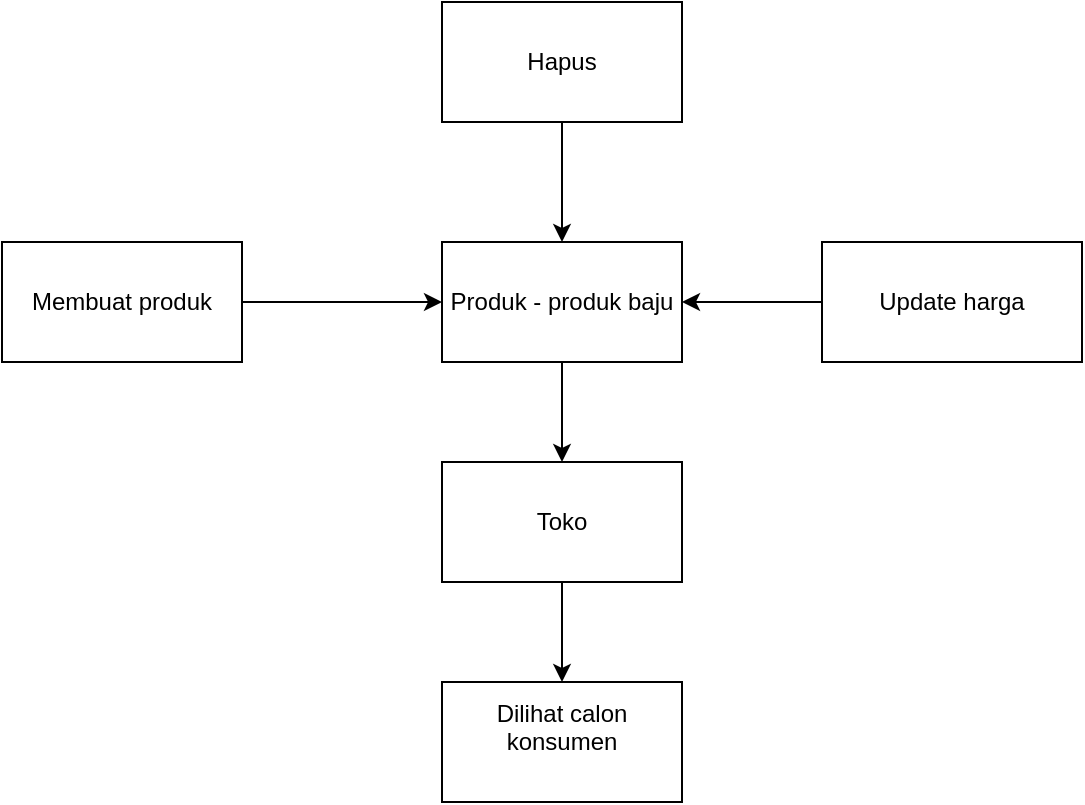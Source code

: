 <mxfile version="13.7.9"><diagram id="tathaXQuMPTYJgEf_MpO" name="Page-1"><mxGraphModel dx="818" dy="430" grid="1" gridSize="10" guides="1" tooltips="1" connect="1" arrows="1" fold="1" page="1" pageScale="1" pageWidth="850" pageHeight="1100" math="0" shadow="0"><root><mxCell id="0"/><mxCell id="1" parent="0"/><mxCell id="VXuYg0tjO6yBMhMwEQn7-13" value="" style="edgeStyle=none;rounded=0;orthogonalLoop=1;jettySize=auto;html=1;" edge="1" parent="1" source="VXuYg0tjO6yBMhMwEQn7-4" target="VXuYg0tjO6yBMhMwEQn7-11"><mxGeometry relative="1" as="geometry"/></mxCell><mxCell id="VXuYg0tjO6yBMhMwEQn7-4" value="Update harga" style="rounded=0;whiteSpace=wrap;html=1;" vertex="1" parent="1"><mxGeometry x="500" y="150" width="130" height="60" as="geometry"/></mxCell><mxCell id="VXuYg0tjO6yBMhMwEQn7-12" value="" style="edgeStyle=none;rounded=0;orthogonalLoop=1;jettySize=auto;html=1;" edge="1" parent="1" source="VXuYg0tjO6yBMhMwEQn7-5" target="VXuYg0tjO6yBMhMwEQn7-11"><mxGeometry relative="1" as="geometry"/></mxCell><mxCell id="VXuYg0tjO6yBMhMwEQn7-5" value="Membuat produk" style="rounded=0;whiteSpace=wrap;html=1;" vertex="1" parent="1"><mxGeometry x="90" y="150" width="120" height="60" as="geometry"/></mxCell><mxCell id="VXuYg0tjO6yBMhMwEQn7-26" value="" style="edgeStyle=none;rounded=0;orthogonalLoop=1;jettySize=auto;html=1;" edge="1" parent="1" source="VXuYg0tjO6yBMhMwEQn7-6" target="VXuYg0tjO6yBMhMwEQn7-11"><mxGeometry relative="1" as="geometry"/></mxCell><mxCell id="VXuYg0tjO6yBMhMwEQn7-6" value="Hapus" style="rounded=0;whiteSpace=wrap;html=1;" vertex="1" parent="1"><mxGeometry x="310" y="30" width="120" height="60" as="geometry"/></mxCell><mxCell id="VXuYg0tjO6yBMhMwEQn7-23" value="" style="edgeStyle=none;rounded=0;orthogonalLoop=1;jettySize=auto;html=1;" edge="1" parent="1" source="VXuYg0tjO6yBMhMwEQn7-11"><mxGeometry relative="1" as="geometry"><mxPoint x="370" y="260" as="targetPoint"/></mxGeometry></mxCell><mxCell id="VXuYg0tjO6yBMhMwEQn7-11" value="Produk - produk baju" style="rounded=0;whiteSpace=wrap;html=1;" vertex="1" parent="1"><mxGeometry x="310" y="150" width="120" height="60" as="geometry"/></mxCell><mxCell id="VXuYg0tjO6yBMhMwEQn7-30" value="" style="edgeStyle=none;rounded=0;orthogonalLoop=1;jettySize=auto;html=1;" edge="1" parent="1" source="VXuYg0tjO6yBMhMwEQn7-27" target="VXuYg0tjO6yBMhMwEQn7-29"><mxGeometry relative="1" as="geometry"/></mxCell><mxCell id="VXuYg0tjO6yBMhMwEQn7-27" value="&lt;div&gt;Toko&lt;/div&gt;" style="rounded=0;whiteSpace=wrap;html=1;" vertex="1" parent="1"><mxGeometry x="310" y="260" width="120" height="60" as="geometry"/></mxCell><mxCell id="VXuYg0tjO6yBMhMwEQn7-29" value="&lt;div&gt;Dilihat calon&lt;/div&gt;&lt;div&gt; konsumen&lt;/div&gt;&lt;div&gt;&lt;br&gt;&lt;/div&gt;" style="rounded=0;whiteSpace=wrap;html=1;" vertex="1" parent="1"><mxGeometry x="310" y="370" width="120" height="60" as="geometry"/></mxCell></root></mxGraphModel></diagram></mxfile>